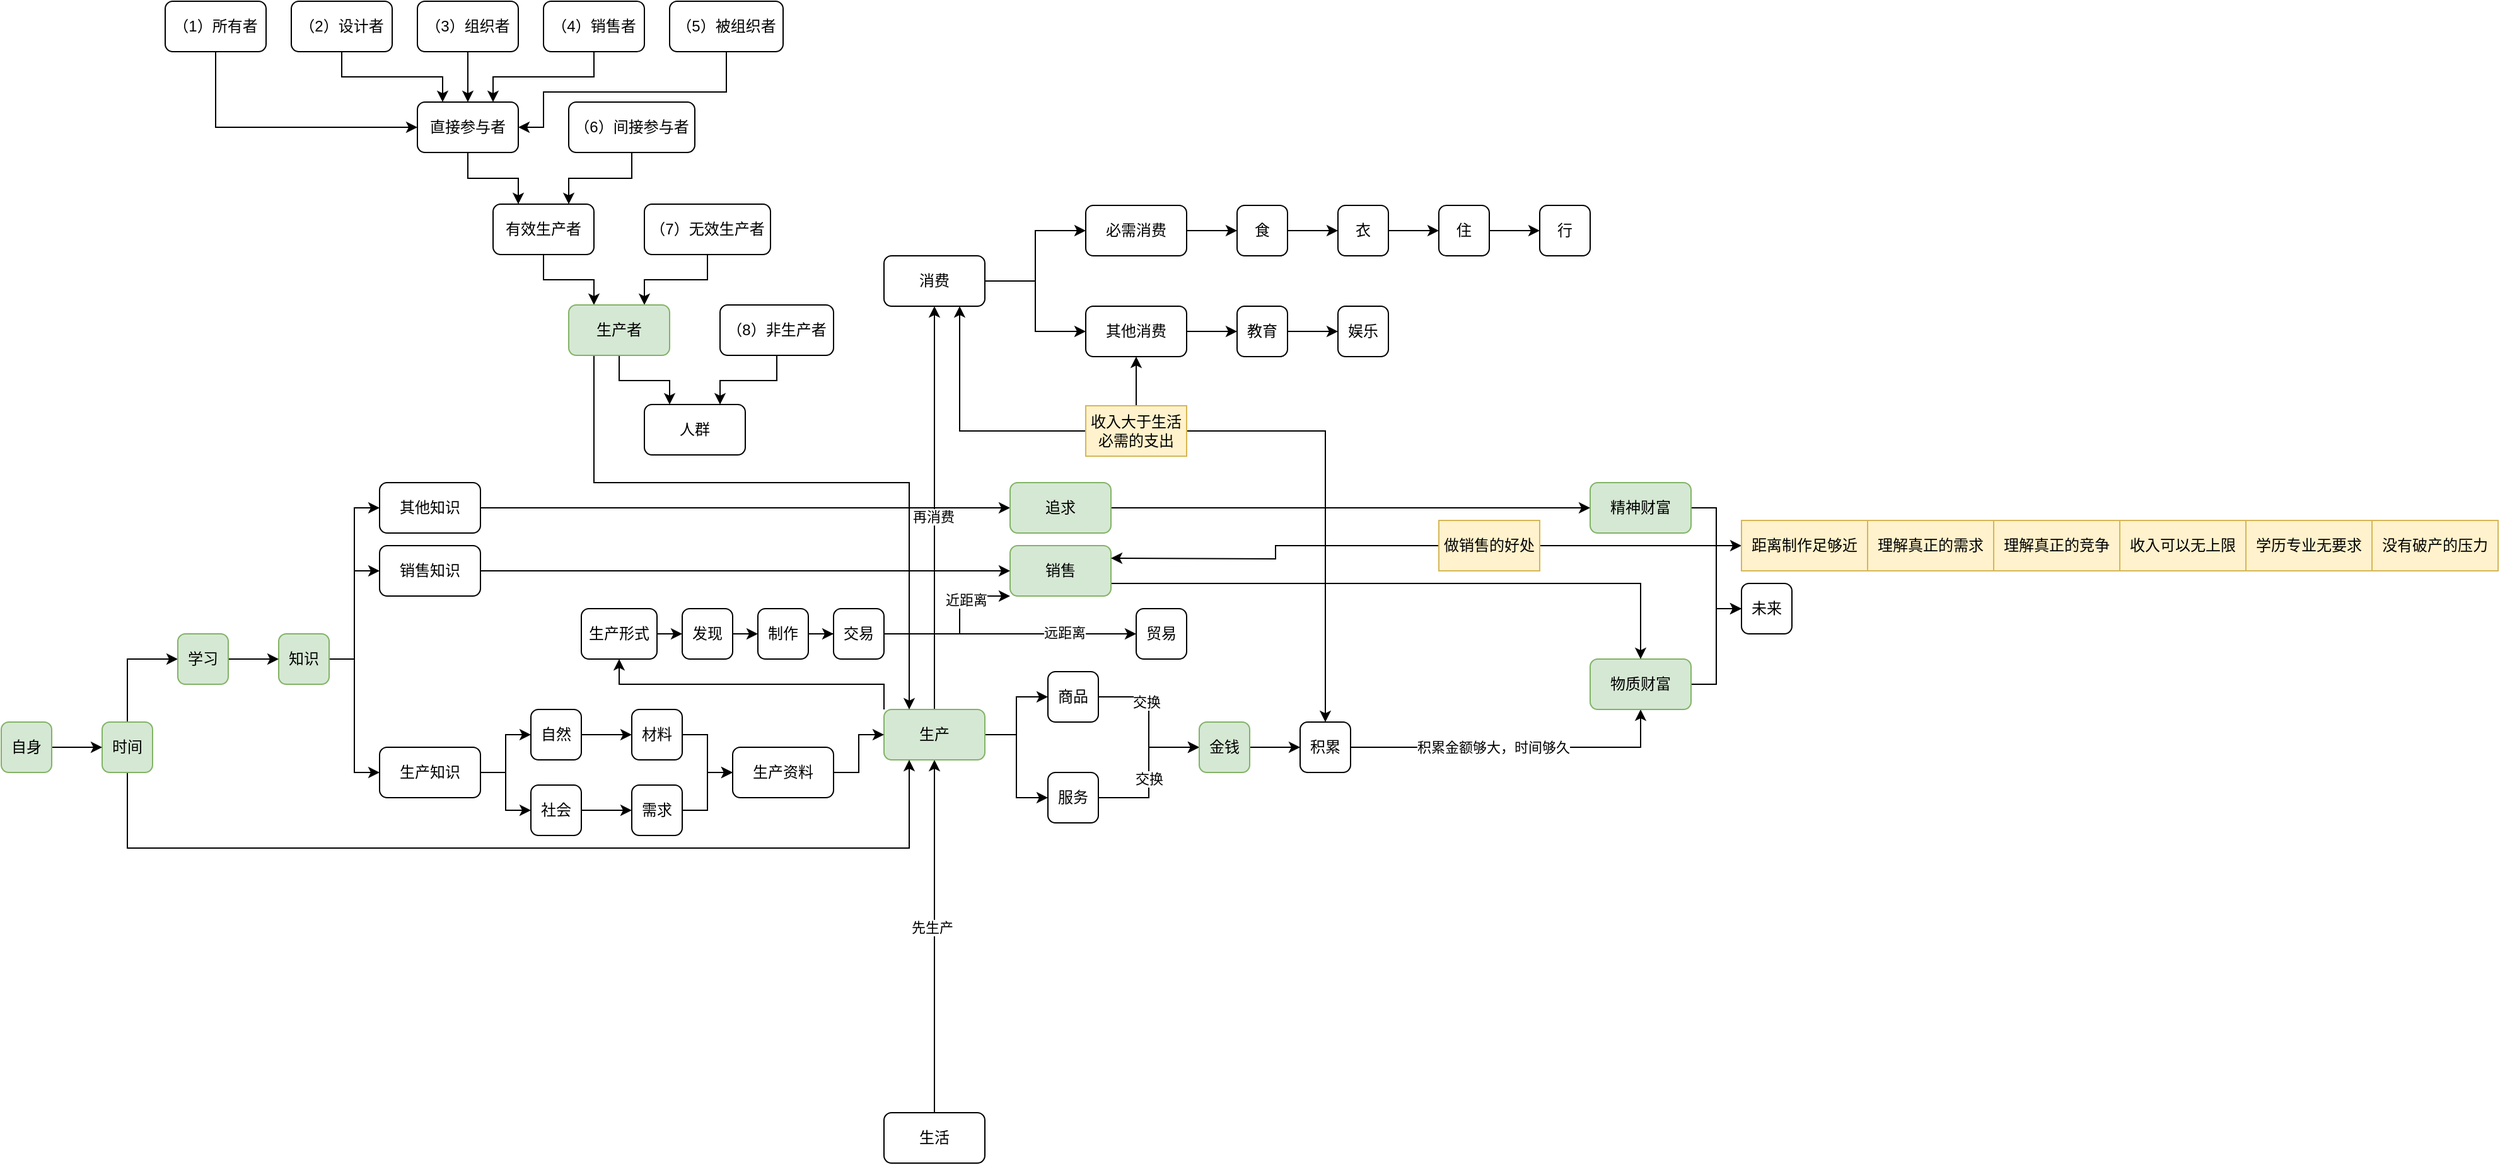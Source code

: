 <mxfile version="24.4.4" type="github">
  <diagram name="第 1 页" id="UYUwiCnkENyaOBLrZns0">
    <mxGraphModel dx="2048" dy="725" grid="1" gridSize="10" guides="1" tooltips="1" connect="1" arrows="1" fold="1" page="1" pageScale="1" pageWidth="827" pageHeight="1169" math="0" shadow="0">
      <root>
        <mxCell id="0" />
        <mxCell id="1" parent="0" />
        <mxCell id="H-W_XZ9JoSp4LIZaos0a-37" style="edgeStyle=orthogonalEdgeStyle;rounded=0;orthogonalLoop=1;jettySize=auto;html=1;exitX=0.5;exitY=0;exitDx=0;exitDy=0;entryX=0.5;entryY=1;entryDx=0;entryDy=0;" edge="1" parent="1" source="H-W_XZ9JoSp4LIZaos0a-1" target="H-W_XZ9JoSp4LIZaos0a-2">
          <mxGeometry relative="1" as="geometry" />
        </mxCell>
        <mxCell id="H-W_XZ9JoSp4LIZaos0a-39" value="先生产" style="edgeLabel;html=1;align=center;verticalAlign=middle;resizable=0;points=[];" vertex="1" connectable="0" parent="H-W_XZ9JoSp4LIZaos0a-37">
          <mxGeometry x="0.117" y="2" relative="1" as="geometry">
            <mxPoint y="9" as="offset" />
          </mxGeometry>
        </mxCell>
        <mxCell id="H-W_XZ9JoSp4LIZaos0a-1" value="生活" style="rounded=1;whiteSpace=wrap;html=1;" vertex="1" parent="1">
          <mxGeometry x="80" y="1120" width="80" height="40" as="geometry" />
        </mxCell>
        <mxCell id="H-W_XZ9JoSp4LIZaos0a-25" style="edgeStyle=orthogonalEdgeStyle;rounded=0;orthogonalLoop=1;jettySize=auto;html=1;exitX=1;exitY=0.5;exitDx=0;exitDy=0;entryX=0;entryY=0.5;entryDx=0;entryDy=0;" edge="1" parent="1" source="H-W_XZ9JoSp4LIZaos0a-2" target="H-W_XZ9JoSp4LIZaos0a-23">
          <mxGeometry relative="1" as="geometry" />
        </mxCell>
        <mxCell id="H-W_XZ9JoSp4LIZaos0a-26" style="edgeStyle=orthogonalEdgeStyle;rounded=0;orthogonalLoop=1;jettySize=auto;html=1;exitX=1;exitY=0.5;exitDx=0;exitDy=0;entryX=0;entryY=0.5;entryDx=0;entryDy=0;" edge="1" parent="1" source="H-W_XZ9JoSp4LIZaos0a-2" target="H-W_XZ9JoSp4LIZaos0a-24">
          <mxGeometry relative="1" as="geometry" />
        </mxCell>
        <mxCell id="H-W_XZ9JoSp4LIZaos0a-38" style="edgeStyle=orthogonalEdgeStyle;rounded=0;orthogonalLoop=1;jettySize=auto;html=1;exitX=0.5;exitY=0;exitDx=0;exitDy=0;entryX=0.5;entryY=1;entryDx=0;entryDy=0;" edge="1" parent="1" source="H-W_XZ9JoSp4LIZaos0a-2" target="H-W_XZ9JoSp4LIZaos0a-3">
          <mxGeometry relative="1" as="geometry" />
        </mxCell>
        <mxCell id="H-W_XZ9JoSp4LIZaos0a-40" value="再消费" style="edgeLabel;html=1;align=center;verticalAlign=middle;resizable=0;points=[];" vertex="1" connectable="0" parent="H-W_XZ9JoSp4LIZaos0a-38">
          <mxGeometry x="-0.043" y="1" relative="1" as="geometry">
            <mxPoint as="offset" />
          </mxGeometry>
        </mxCell>
        <mxCell id="H-W_XZ9JoSp4LIZaos0a-158" style="edgeStyle=orthogonalEdgeStyle;rounded=0;orthogonalLoop=1;jettySize=auto;html=1;exitX=0;exitY=0;exitDx=0;exitDy=0;entryX=0.5;entryY=1;entryDx=0;entryDy=0;" edge="1" parent="1" source="H-W_XZ9JoSp4LIZaos0a-2" target="H-W_XZ9JoSp4LIZaos0a-114">
          <mxGeometry relative="1" as="geometry">
            <Array as="points">
              <mxPoint x="80" y="780" />
              <mxPoint x="-130" y="780" />
            </Array>
          </mxGeometry>
        </mxCell>
        <mxCell id="H-W_XZ9JoSp4LIZaos0a-2" value="生产" style="rounded=1;whiteSpace=wrap;html=1;fillColor=#d5e8d4;strokeColor=#82b366;" vertex="1" parent="1">
          <mxGeometry x="80" y="800" width="80" height="40" as="geometry" />
        </mxCell>
        <mxCell id="H-W_XZ9JoSp4LIZaos0a-8" style="edgeStyle=orthogonalEdgeStyle;rounded=0;orthogonalLoop=1;jettySize=auto;html=1;exitX=1;exitY=0.5;exitDx=0;exitDy=0;entryX=0;entryY=0.5;entryDx=0;entryDy=0;" edge="1" parent="1" source="H-W_XZ9JoSp4LIZaos0a-3" target="H-W_XZ9JoSp4LIZaos0a-6">
          <mxGeometry relative="1" as="geometry" />
        </mxCell>
        <mxCell id="H-W_XZ9JoSp4LIZaos0a-9" style="edgeStyle=orthogonalEdgeStyle;rounded=0;orthogonalLoop=1;jettySize=auto;html=1;exitX=1;exitY=0.5;exitDx=0;exitDy=0;entryX=0;entryY=0.5;entryDx=0;entryDy=0;" edge="1" parent="1" source="H-W_XZ9JoSp4LIZaos0a-3" target="H-W_XZ9JoSp4LIZaos0a-7">
          <mxGeometry relative="1" as="geometry" />
        </mxCell>
        <mxCell id="H-W_XZ9JoSp4LIZaos0a-3" value="消费" style="rounded=1;whiteSpace=wrap;html=1;" vertex="1" parent="1">
          <mxGeometry x="80" y="440" width="80" height="40" as="geometry" />
        </mxCell>
        <mxCell id="H-W_XZ9JoSp4LIZaos0a-14" style="edgeStyle=orthogonalEdgeStyle;rounded=0;orthogonalLoop=1;jettySize=auto;html=1;exitX=1;exitY=0.5;exitDx=0;exitDy=0;entryX=0;entryY=0.5;entryDx=0;entryDy=0;" edge="1" parent="1" source="H-W_XZ9JoSp4LIZaos0a-6" target="H-W_XZ9JoSp4LIZaos0a-10">
          <mxGeometry relative="1" as="geometry" />
        </mxCell>
        <mxCell id="H-W_XZ9JoSp4LIZaos0a-6" value="必需消费" style="rounded=1;whiteSpace=wrap;html=1;" vertex="1" parent="1">
          <mxGeometry x="240" y="400" width="80" height="40" as="geometry" />
        </mxCell>
        <mxCell id="H-W_XZ9JoSp4LIZaos0a-21" style="edgeStyle=orthogonalEdgeStyle;rounded=0;orthogonalLoop=1;jettySize=auto;html=1;exitX=1;exitY=0.5;exitDx=0;exitDy=0;entryX=0;entryY=0.5;entryDx=0;entryDy=0;" edge="1" parent="1" source="H-W_XZ9JoSp4LIZaos0a-7" target="H-W_XZ9JoSp4LIZaos0a-19">
          <mxGeometry relative="1" as="geometry" />
        </mxCell>
        <mxCell id="H-W_XZ9JoSp4LIZaos0a-7" value="其他消费" style="rounded=1;whiteSpace=wrap;html=1;" vertex="1" parent="1">
          <mxGeometry x="240" y="480" width="80" height="40" as="geometry" />
        </mxCell>
        <mxCell id="H-W_XZ9JoSp4LIZaos0a-42" style="edgeStyle=orthogonalEdgeStyle;rounded=0;orthogonalLoop=1;jettySize=auto;html=1;exitX=1;exitY=0.5;exitDx=0;exitDy=0;entryX=0;entryY=0.5;entryDx=0;entryDy=0;" edge="1" parent="1" source="H-W_XZ9JoSp4LIZaos0a-10" target="H-W_XZ9JoSp4LIZaos0a-11">
          <mxGeometry relative="1" as="geometry" />
        </mxCell>
        <mxCell id="H-W_XZ9JoSp4LIZaos0a-10" value="食" style="rounded=1;whiteSpace=wrap;html=1;" vertex="1" parent="1">
          <mxGeometry x="360" y="400" width="40" height="40" as="geometry" />
        </mxCell>
        <mxCell id="H-W_XZ9JoSp4LIZaos0a-43" style="edgeStyle=orthogonalEdgeStyle;rounded=0;orthogonalLoop=1;jettySize=auto;html=1;exitX=1;exitY=0.5;exitDx=0;exitDy=0;entryX=0;entryY=0.5;entryDx=0;entryDy=0;" edge="1" parent="1" source="H-W_XZ9JoSp4LIZaos0a-11" target="H-W_XZ9JoSp4LIZaos0a-12">
          <mxGeometry relative="1" as="geometry" />
        </mxCell>
        <mxCell id="H-W_XZ9JoSp4LIZaos0a-11" value="衣" style="rounded=1;whiteSpace=wrap;html=1;" vertex="1" parent="1">
          <mxGeometry x="440" y="400" width="40" height="40" as="geometry" />
        </mxCell>
        <mxCell id="H-W_XZ9JoSp4LIZaos0a-44" style="edgeStyle=orthogonalEdgeStyle;rounded=0;orthogonalLoop=1;jettySize=auto;html=1;exitX=1;exitY=0.5;exitDx=0;exitDy=0;entryX=0;entryY=0.5;entryDx=0;entryDy=0;" edge="1" parent="1" source="H-W_XZ9JoSp4LIZaos0a-12" target="H-W_XZ9JoSp4LIZaos0a-13">
          <mxGeometry relative="1" as="geometry" />
        </mxCell>
        <mxCell id="H-W_XZ9JoSp4LIZaos0a-12" value="住" style="rounded=1;whiteSpace=wrap;html=1;" vertex="1" parent="1">
          <mxGeometry x="520" y="400" width="40" height="40" as="geometry" />
        </mxCell>
        <mxCell id="H-W_XZ9JoSp4LIZaos0a-13" value="行" style="rounded=1;whiteSpace=wrap;html=1;" vertex="1" parent="1">
          <mxGeometry x="600" y="400" width="40" height="40" as="geometry" />
        </mxCell>
        <mxCell id="H-W_XZ9JoSp4LIZaos0a-18" value="娱乐" style="rounded=1;whiteSpace=wrap;html=1;" vertex="1" parent="1">
          <mxGeometry x="440" y="480" width="40" height="40" as="geometry" />
        </mxCell>
        <mxCell id="H-W_XZ9JoSp4LIZaos0a-45" style="edgeStyle=orthogonalEdgeStyle;rounded=0;orthogonalLoop=1;jettySize=auto;html=1;exitX=1;exitY=0.5;exitDx=0;exitDy=0;entryX=0;entryY=0.5;entryDx=0;entryDy=0;" edge="1" parent="1" source="H-W_XZ9JoSp4LIZaos0a-19" target="H-W_XZ9JoSp4LIZaos0a-18">
          <mxGeometry relative="1" as="geometry" />
        </mxCell>
        <mxCell id="H-W_XZ9JoSp4LIZaos0a-19" value="教育" style="rounded=1;whiteSpace=wrap;html=1;" vertex="1" parent="1">
          <mxGeometry x="360" y="480" width="40" height="40" as="geometry" />
        </mxCell>
        <mxCell id="H-W_XZ9JoSp4LIZaos0a-28" style="edgeStyle=orthogonalEdgeStyle;rounded=0;orthogonalLoop=1;jettySize=auto;html=1;exitX=1;exitY=0.5;exitDx=0;exitDy=0;entryX=0;entryY=0.5;entryDx=0;entryDy=0;" edge="1" parent="1" source="H-W_XZ9JoSp4LIZaos0a-23" target="H-W_XZ9JoSp4LIZaos0a-27">
          <mxGeometry relative="1" as="geometry" />
        </mxCell>
        <mxCell id="H-W_XZ9JoSp4LIZaos0a-30" value="交换" style="edgeLabel;html=1;align=center;verticalAlign=middle;resizable=0;points=[];" vertex="1" connectable="0" parent="H-W_XZ9JoSp4LIZaos0a-28">
          <mxGeometry x="-0.275" y="-2" relative="1" as="geometry">
            <mxPoint as="offset" />
          </mxGeometry>
        </mxCell>
        <mxCell id="H-W_XZ9JoSp4LIZaos0a-23" value="商品" style="rounded=1;whiteSpace=wrap;html=1;" vertex="1" parent="1">
          <mxGeometry x="210" y="770" width="40" height="40" as="geometry" />
        </mxCell>
        <mxCell id="H-W_XZ9JoSp4LIZaos0a-29" style="edgeStyle=orthogonalEdgeStyle;rounded=0;orthogonalLoop=1;jettySize=auto;html=1;exitX=1;exitY=0.5;exitDx=0;exitDy=0;entryX=0;entryY=0.5;entryDx=0;entryDy=0;" edge="1" parent="1" source="H-W_XZ9JoSp4LIZaos0a-24" target="H-W_XZ9JoSp4LIZaos0a-27">
          <mxGeometry relative="1" as="geometry" />
        </mxCell>
        <mxCell id="H-W_XZ9JoSp4LIZaos0a-31" value="交换" style="edgeLabel;html=1;align=center;verticalAlign=middle;resizable=0;points=[];" vertex="1" connectable="0" parent="H-W_XZ9JoSp4LIZaos0a-29">
          <mxGeometry x="-0.075" relative="1" as="geometry">
            <mxPoint as="offset" />
          </mxGeometry>
        </mxCell>
        <mxCell id="H-W_XZ9JoSp4LIZaos0a-24" value="服务" style="rounded=1;whiteSpace=wrap;html=1;" vertex="1" parent="1">
          <mxGeometry x="210" y="850" width="40" height="40" as="geometry" />
        </mxCell>
        <mxCell id="H-W_XZ9JoSp4LIZaos0a-33" style="edgeStyle=orthogonalEdgeStyle;rounded=0;orthogonalLoop=1;jettySize=auto;html=1;exitX=1;exitY=0.5;exitDx=0;exitDy=0;entryX=0.5;entryY=1;entryDx=0;entryDy=0;" edge="1" parent="1" source="H-W_XZ9JoSp4LIZaos0a-47" target="H-W_XZ9JoSp4LIZaos0a-32">
          <mxGeometry relative="1" as="geometry" />
        </mxCell>
        <mxCell id="H-W_XZ9JoSp4LIZaos0a-34" value="积累金额够大，时间够久" style="edgeLabel;html=1;align=center;verticalAlign=middle;resizable=0;points=[];" vertex="1" connectable="0" parent="H-W_XZ9JoSp4LIZaos0a-33">
          <mxGeometry x="-0.167" y="-5" relative="1" as="geometry">
            <mxPoint x="4" y="-5" as="offset" />
          </mxGeometry>
        </mxCell>
        <mxCell id="H-W_XZ9JoSp4LIZaos0a-48" style="edgeStyle=orthogonalEdgeStyle;rounded=0;orthogonalLoop=1;jettySize=auto;html=1;exitX=1;exitY=0.5;exitDx=0;exitDy=0;entryX=0;entryY=0.5;entryDx=0;entryDy=0;" edge="1" parent="1" source="H-W_XZ9JoSp4LIZaos0a-27" target="H-W_XZ9JoSp4LIZaos0a-47">
          <mxGeometry relative="1" as="geometry" />
        </mxCell>
        <mxCell id="H-W_XZ9JoSp4LIZaos0a-27" value="金钱" style="rounded=1;whiteSpace=wrap;html=1;fillColor=#d5e8d4;strokeColor=#82b366;" vertex="1" parent="1">
          <mxGeometry x="330" y="810" width="40" height="40" as="geometry" />
        </mxCell>
        <mxCell id="H-W_XZ9JoSp4LIZaos0a-164" style="edgeStyle=orthogonalEdgeStyle;rounded=0;orthogonalLoop=1;jettySize=auto;html=1;exitX=1;exitY=0.5;exitDx=0;exitDy=0;entryX=0;entryY=0.5;entryDx=0;entryDy=0;" edge="1" parent="1" source="H-W_XZ9JoSp4LIZaos0a-32" target="H-W_XZ9JoSp4LIZaos0a-161">
          <mxGeometry relative="1" as="geometry" />
        </mxCell>
        <mxCell id="H-W_XZ9JoSp4LIZaos0a-32" value="物质财富" style="rounded=1;whiteSpace=wrap;html=1;fillColor=#d5e8d4;strokeColor=#82b366;" vertex="1" parent="1">
          <mxGeometry x="640" y="760" width="80" height="40" as="geometry" />
        </mxCell>
        <mxCell id="H-W_XZ9JoSp4LIZaos0a-49" style="edgeStyle=orthogonalEdgeStyle;rounded=0;orthogonalLoop=1;jettySize=auto;html=1;exitX=1;exitY=0.5;exitDx=0;exitDy=0;" edge="1" parent="1" source="H-W_XZ9JoSp4LIZaos0a-46" target="H-W_XZ9JoSp4LIZaos0a-47">
          <mxGeometry relative="1" as="geometry" />
        </mxCell>
        <mxCell id="H-W_XZ9JoSp4LIZaos0a-58" style="edgeStyle=orthogonalEdgeStyle;rounded=0;orthogonalLoop=1;jettySize=auto;html=1;exitX=0;exitY=0.5;exitDx=0;exitDy=0;entryX=0.75;entryY=1;entryDx=0;entryDy=0;" edge="1" parent="1" source="H-W_XZ9JoSp4LIZaos0a-46" target="H-W_XZ9JoSp4LIZaos0a-3">
          <mxGeometry relative="1" as="geometry" />
        </mxCell>
        <mxCell id="H-W_XZ9JoSp4LIZaos0a-59" style="edgeStyle=orthogonalEdgeStyle;rounded=0;orthogonalLoop=1;jettySize=auto;html=1;exitX=0.5;exitY=0;exitDx=0;exitDy=0;entryX=0.5;entryY=1;entryDx=0;entryDy=0;" edge="1" parent="1" source="H-W_XZ9JoSp4LIZaos0a-46" target="H-W_XZ9JoSp4LIZaos0a-7">
          <mxGeometry relative="1" as="geometry" />
        </mxCell>
        <mxCell id="H-W_XZ9JoSp4LIZaos0a-46" value="收入大于生活必需的支出" style="text;html=1;align=center;verticalAlign=middle;whiteSpace=wrap;rounded=0;fillColor=#fff2cc;strokeColor=#d6b656;" vertex="1" parent="1">
          <mxGeometry x="240" y="559" width="80" height="40" as="geometry" />
        </mxCell>
        <mxCell id="H-W_XZ9JoSp4LIZaos0a-47" value="积累" style="rounded=1;whiteSpace=wrap;html=1;" vertex="1" parent="1">
          <mxGeometry x="410" y="810" width="40" height="40" as="geometry" />
        </mxCell>
        <mxCell id="H-W_XZ9JoSp4LIZaos0a-61" style="edgeStyle=orthogonalEdgeStyle;rounded=0;orthogonalLoop=1;jettySize=auto;html=1;exitX=1;exitY=0.5;exitDx=0;exitDy=0;entryX=0;entryY=0.5;entryDx=0;entryDy=0;" edge="1" parent="1" source="H-W_XZ9JoSp4LIZaos0a-60" target="H-W_XZ9JoSp4LIZaos0a-2">
          <mxGeometry relative="1" as="geometry" />
        </mxCell>
        <mxCell id="H-W_XZ9JoSp4LIZaos0a-60" value="生产资料" style="rounded=1;whiteSpace=wrap;html=1;" vertex="1" parent="1">
          <mxGeometry x="-40" y="830" width="80" height="40" as="geometry" />
        </mxCell>
        <mxCell id="H-W_XZ9JoSp4LIZaos0a-64" style="edgeStyle=orthogonalEdgeStyle;rounded=0;orthogonalLoop=1;jettySize=auto;html=1;exitX=1;exitY=0.5;exitDx=0;exitDy=0;entryX=0;entryY=0.5;entryDx=0;entryDy=0;" edge="1" parent="1" source="H-W_XZ9JoSp4LIZaos0a-62" target="H-W_XZ9JoSp4LIZaos0a-60">
          <mxGeometry relative="1" as="geometry" />
        </mxCell>
        <mxCell id="H-W_XZ9JoSp4LIZaos0a-62" value="材料" style="rounded=1;whiteSpace=wrap;html=1;" vertex="1" parent="1">
          <mxGeometry x="-120" y="800" width="40" height="40" as="geometry" />
        </mxCell>
        <mxCell id="H-W_XZ9JoSp4LIZaos0a-65" style="edgeStyle=orthogonalEdgeStyle;rounded=0;orthogonalLoop=1;jettySize=auto;html=1;exitX=1;exitY=0.5;exitDx=0;exitDy=0;entryX=0;entryY=0.5;entryDx=0;entryDy=0;" edge="1" parent="1" source="H-W_XZ9JoSp4LIZaos0a-63" target="H-W_XZ9JoSp4LIZaos0a-60">
          <mxGeometry relative="1" as="geometry" />
        </mxCell>
        <mxCell id="H-W_XZ9JoSp4LIZaos0a-63" value="需求" style="rounded=1;whiteSpace=wrap;html=1;" vertex="1" parent="1">
          <mxGeometry x="-120" y="860" width="40" height="40" as="geometry" />
        </mxCell>
        <mxCell id="H-W_XZ9JoSp4LIZaos0a-82" style="edgeStyle=orthogonalEdgeStyle;rounded=0;orthogonalLoop=1;jettySize=auto;html=1;exitX=0.5;exitY=1;exitDx=0;exitDy=0;entryX=0.25;entryY=1;entryDx=0;entryDy=0;" edge="1" parent="1" source="H-W_XZ9JoSp4LIZaos0a-66" target="H-W_XZ9JoSp4LIZaos0a-2">
          <mxGeometry relative="1" as="geometry">
            <Array as="points">
              <mxPoint x="-520" y="910" />
              <mxPoint x="100" y="910" />
            </Array>
          </mxGeometry>
        </mxCell>
        <mxCell id="H-W_XZ9JoSp4LIZaos0a-88" style="edgeStyle=orthogonalEdgeStyle;rounded=0;orthogonalLoop=1;jettySize=auto;html=1;exitX=0.5;exitY=0;exitDx=0;exitDy=0;entryX=0;entryY=0.5;entryDx=0;entryDy=0;" edge="1" parent="1" source="H-W_XZ9JoSp4LIZaos0a-66" target="H-W_XZ9JoSp4LIZaos0a-83">
          <mxGeometry relative="1" as="geometry" />
        </mxCell>
        <mxCell id="H-W_XZ9JoSp4LIZaos0a-66" value="时间" style="rounded=1;whiteSpace=wrap;html=1;fillColor=#d5e8d4;strokeColor=#82b366;" vertex="1" parent="1">
          <mxGeometry x="-540" y="810" width="40" height="40" as="geometry" />
        </mxCell>
        <mxCell id="H-W_XZ9JoSp4LIZaos0a-71" style="edgeStyle=orthogonalEdgeStyle;rounded=0;orthogonalLoop=1;jettySize=auto;html=1;exitX=1;exitY=0.5;exitDx=0;exitDy=0;entryX=0;entryY=0.5;entryDx=0;entryDy=0;" edge="1" parent="1" source="H-W_XZ9JoSp4LIZaos0a-68" target="H-W_XZ9JoSp4LIZaos0a-62">
          <mxGeometry relative="1" as="geometry" />
        </mxCell>
        <mxCell id="H-W_XZ9JoSp4LIZaos0a-68" value="自然" style="rounded=1;whiteSpace=wrap;html=1;" vertex="1" parent="1">
          <mxGeometry x="-200" y="800" width="40" height="40" as="geometry" />
        </mxCell>
        <mxCell id="H-W_XZ9JoSp4LIZaos0a-72" style="edgeStyle=orthogonalEdgeStyle;rounded=0;orthogonalLoop=1;jettySize=auto;html=1;exitX=1;exitY=0.5;exitDx=0;exitDy=0;entryX=0;entryY=0.5;entryDx=0;entryDy=0;" edge="1" parent="1" source="H-W_XZ9JoSp4LIZaos0a-69" target="H-W_XZ9JoSp4LIZaos0a-63">
          <mxGeometry relative="1" as="geometry" />
        </mxCell>
        <mxCell id="H-W_XZ9JoSp4LIZaos0a-69" value="社会" style="rounded=1;whiteSpace=wrap;html=1;" vertex="1" parent="1">
          <mxGeometry x="-200" y="860" width="40" height="40" as="geometry" />
        </mxCell>
        <mxCell id="H-W_XZ9JoSp4LIZaos0a-86" style="edgeStyle=orthogonalEdgeStyle;rounded=0;orthogonalLoop=1;jettySize=auto;html=1;exitX=1;exitY=0.5;exitDx=0;exitDy=0;entryX=0;entryY=0.5;entryDx=0;entryDy=0;" edge="1" parent="1" source="H-W_XZ9JoSp4LIZaos0a-70" target="H-W_XZ9JoSp4LIZaos0a-66">
          <mxGeometry relative="1" as="geometry" />
        </mxCell>
        <mxCell id="H-W_XZ9JoSp4LIZaos0a-70" value="自身" style="rounded=1;whiteSpace=wrap;html=1;fillColor=#d5e8d4;strokeColor=#82b366;" vertex="1" parent="1">
          <mxGeometry x="-620" y="810" width="40" height="40" as="geometry" />
        </mxCell>
        <mxCell id="H-W_XZ9JoSp4LIZaos0a-144" style="edgeStyle=orthogonalEdgeStyle;rounded=0;orthogonalLoop=1;jettySize=auto;html=1;exitX=1;exitY=0.5;exitDx=0;exitDy=0;entryX=0;entryY=0.5;entryDx=0;entryDy=0;" edge="1" parent="1" source="H-W_XZ9JoSp4LIZaos0a-74" target="H-W_XZ9JoSp4LIZaos0a-142">
          <mxGeometry relative="1" as="geometry" />
        </mxCell>
        <mxCell id="H-W_XZ9JoSp4LIZaos0a-147" style="edgeStyle=orthogonalEdgeStyle;rounded=0;orthogonalLoop=1;jettySize=auto;html=1;exitX=1;exitY=0.5;exitDx=0;exitDy=0;entryX=0;entryY=0.5;entryDx=0;entryDy=0;" edge="1" parent="1" source="H-W_XZ9JoSp4LIZaos0a-74" target="H-W_XZ9JoSp4LIZaos0a-143">
          <mxGeometry relative="1" as="geometry" />
        </mxCell>
        <mxCell id="H-W_XZ9JoSp4LIZaos0a-153" style="edgeStyle=orthogonalEdgeStyle;rounded=0;orthogonalLoop=1;jettySize=auto;html=1;exitX=1;exitY=0.5;exitDx=0;exitDy=0;entryX=0;entryY=0.5;entryDx=0;entryDy=0;" edge="1" parent="1" source="H-W_XZ9JoSp4LIZaos0a-74" target="H-W_XZ9JoSp4LIZaos0a-152">
          <mxGeometry relative="1" as="geometry" />
        </mxCell>
        <mxCell id="H-W_XZ9JoSp4LIZaos0a-74" value="知识" style="rounded=1;whiteSpace=wrap;html=1;fillColor=#d5e8d4;strokeColor=#82b366;" vertex="1" parent="1">
          <mxGeometry x="-400" y="740" width="40" height="40" as="geometry" />
        </mxCell>
        <mxCell id="H-W_XZ9JoSp4LIZaos0a-87" style="edgeStyle=orthogonalEdgeStyle;rounded=0;orthogonalLoop=1;jettySize=auto;html=1;exitX=1;exitY=0.5;exitDx=0;exitDy=0;entryX=0;entryY=0.5;entryDx=0;entryDy=0;" edge="1" parent="1" source="H-W_XZ9JoSp4LIZaos0a-83" target="H-W_XZ9JoSp4LIZaos0a-74">
          <mxGeometry relative="1" as="geometry" />
        </mxCell>
        <mxCell id="H-W_XZ9JoSp4LIZaos0a-83" value="学习" style="rounded=1;whiteSpace=wrap;html=1;fillColor=#d5e8d4;strokeColor=#82b366;" vertex="1" parent="1">
          <mxGeometry x="-480" y="740" width="40" height="40" as="geometry" />
        </mxCell>
        <mxCell id="H-W_XZ9JoSp4LIZaos0a-109" style="edgeStyle=orthogonalEdgeStyle;rounded=0;orthogonalLoop=1;jettySize=auto;html=1;exitX=0.5;exitY=1;exitDx=0;exitDy=0;entryX=0.25;entryY=0;entryDx=0;entryDy=0;" edge="1" parent="1" source="H-W_XZ9JoSp4LIZaos0a-89" target="H-W_XZ9JoSp4LIZaos0a-92">
          <mxGeometry relative="1" as="geometry" />
        </mxCell>
        <mxCell id="H-W_XZ9JoSp4LIZaos0a-89" value="（2）设计者" style="rounded=1;whiteSpace=wrap;html=1;" vertex="1" parent="1">
          <mxGeometry x="-390" y="238" width="80" height="40" as="geometry" />
        </mxCell>
        <mxCell id="H-W_XZ9JoSp4LIZaos0a-110" style="edgeStyle=orthogonalEdgeStyle;rounded=0;orthogonalLoop=1;jettySize=auto;html=1;exitX=0.5;exitY=1;exitDx=0;exitDy=0;entryX=0.5;entryY=0;entryDx=0;entryDy=0;" edge="1" parent="1" source="H-W_XZ9JoSp4LIZaos0a-90" target="H-W_XZ9JoSp4LIZaos0a-92">
          <mxGeometry relative="1" as="geometry" />
        </mxCell>
        <mxCell id="H-W_XZ9JoSp4LIZaos0a-90" value="（3）组织者" style="rounded=1;whiteSpace=wrap;html=1;" vertex="1" parent="1">
          <mxGeometry x="-290" y="238" width="80" height="40" as="geometry" />
        </mxCell>
        <mxCell id="H-W_XZ9JoSp4LIZaos0a-107" style="edgeStyle=orthogonalEdgeStyle;rounded=0;orthogonalLoop=1;jettySize=auto;html=1;exitX=0.5;exitY=1;exitDx=0;exitDy=0;entryX=0.75;entryY=0;entryDx=0;entryDy=0;" edge="1" parent="1" source="H-W_XZ9JoSp4LIZaos0a-91" target="H-W_XZ9JoSp4LIZaos0a-97">
          <mxGeometry relative="1" as="geometry" />
        </mxCell>
        <mxCell id="H-W_XZ9JoSp4LIZaos0a-91" value="（6）间接参与者" style="rounded=1;whiteSpace=wrap;html=1;" vertex="1" parent="1">
          <mxGeometry x="-170" y="318" width="100" height="40" as="geometry" />
        </mxCell>
        <mxCell id="H-W_XZ9JoSp4LIZaos0a-106" style="edgeStyle=orthogonalEdgeStyle;rounded=0;orthogonalLoop=1;jettySize=auto;html=1;exitX=0.5;exitY=1;exitDx=0;exitDy=0;entryX=0.25;entryY=0;entryDx=0;entryDy=0;" edge="1" parent="1" source="H-W_XZ9JoSp4LIZaos0a-92" target="H-W_XZ9JoSp4LIZaos0a-97">
          <mxGeometry relative="1" as="geometry" />
        </mxCell>
        <mxCell id="H-W_XZ9JoSp4LIZaos0a-92" value="直接参与者" style="rounded=1;whiteSpace=wrap;html=1;" vertex="1" parent="1">
          <mxGeometry x="-290" y="318" width="80" height="40" as="geometry" />
        </mxCell>
        <mxCell id="H-W_XZ9JoSp4LIZaos0a-112" style="edgeStyle=orthogonalEdgeStyle;rounded=0;orthogonalLoop=1;jettySize=auto;html=1;exitX=0.5;exitY=1;exitDx=0;exitDy=0;entryX=1;entryY=0.5;entryDx=0;entryDy=0;" edge="1" parent="1" source="H-W_XZ9JoSp4LIZaos0a-93" target="H-W_XZ9JoSp4LIZaos0a-92">
          <mxGeometry relative="1" as="geometry">
            <Array as="points">
              <mxPoint x="-45" y="310" />
              <mxPoint x="-190" y="310" />
              <mxPoint x="-190" y="338" />
            </Array>
          </mxGeometry>
        </mxCell>
        <mxCell id="H-W_XZ9JoSp4LIZaos0a-93" value="（5）被组织者" style="rounded=1;whiteSpace=wrap;html=1;" vertex="1" parent="1">
          <mxGeometry x="-90" y="238" width="90" height="40" as="geometry" />
        </mxCell>
        <mxCell id="H-W_XZ9JoSp4LIZaos0a-108" style="edgeStyle=orthogonalEdgeStyle;rounded=0;orthogonalLoop=1;jettySize=auto;html=1;exitX=0.5;exitY=1;exitDx=0;exitDy=0;entryX=0;entryY=0.5;entryDx=0;entryDy=0;" edge="1" parent="1" source="H-W_XZ9JoSp4LIZaos0a-94" target="H-W_XZ9JoSp4LIZaos0a-92">
          <mxGeometry relative="1" as="geometry" />
        </mxCell>
        <mxCell id="H-W_XZ9JoSp4LIZaos0a-94" value="（1）所有者" style="rounded=1;whiteSpace=wrap;html=1;" vertex="1" parent="1">
          <mxGeometry x="-490" y="238" width="80" height="40" as="geometry" />
        </mxCell>
        <mxCell id="H-W_XZ9JoSp4LIZaos0a-111" style="edgeStyle=orthogonalEdgeStyle;rounded=0;orthogonalLoop=1;jettySize=auto;html=1;exitX=0.5;exitY=1;exitDx=0;exitDy=0;entryX=0.75;entryY=0;entryDx=0;entryDy=0;" edge="1" parent="1" source="H-W_XZ9JoSp4LIZaos0a-95" target="H-W_XZ9JoSp4LIZaos0a-92">
          <mxGeometry relative="1" as="geometry" />
        </mxCell>
        <mxCell id="H-W_XZ9JoSp4LIZaos0a-95" value="（4）销售者" style="rounded=1;whiteSpace=wrap;html=1;" vertex="1" parent="1">
          <mxGeometry x="-190" y="238" width="80" height="40" as="geometry" />
        </mxCell>
        <mxCell id="H-W_XZ9JoSp4LIZaos0a-105" style="edgeStyle=orthogonalEdgeStyle;rounded=0;orthogonalLoop=1;jettySize=auto;html=1;exitX=0.5;exitY=1;exitDx=0;exitDy=0;entryX=0.25;entryY=0;entryDx=0;entryDy=0;" edge="1" parent="1" source="H-W_XZ9JoSp4LIZaos0a-97" target="H-W_XZ9JoSp4LIZaos0a-101">
          <mxGeometry relative="1" as="geometry" />
        </mxCell>
        <mxCell id="H-W_XZ9JoSp4LIZaos0a-97" value="有效生产者" style="rounded=1;whiteSpace=wrap;html=1;" vertex="1" parent="1">
          <mxGeometry x="-230" y="399" width="80" height="40" as="geometry" />
        </mxCell>
        <mxCell id="H-W_XZ9JoSp4LIZaos0a-104" style="edgeStyle=orthogonalEdgeStyle;rounded=0;orthogonalLoop=1;jettySize=auto;html=1;exitX=0.5;exitY=1;exitDx=0;exitDy=0;entryX=0.75;entryY=0;entryDx=0;entryDy=0;" edge="1" parent="1" source="H-W_XZ9JoSp4LIZaos0a-98" target="H-W_XZ9JoSp4LIZaos0a-101">
          <mxGeometry relative="1" as="geometry" />
        </mxCell>
        <mxCell id="H-W_XZ9JoSp4LIZaos0a-98" value="（7）无效生产者" style="rounded=1;whiteSpace=wrap;html=1;" vertex="1" parent="1">
          <mxGeometry x="-110" y="399" width="100" height="40" as="geometry" />
        </mxCell>
        <mxCell id="H-W_XZ9JoSp4LIZaos0a-103" style="edgeStyle=orthogonalEdgeStyle;rounded=0;orthogonalLoop=1;jettySize=auto;html=1;exitX=0.5;exitY=1;exitDx=0;exitDy=0;entryX=0.75;entryY=0;entryDx=0;entryDy=0;" edge="1" parent="1" source="H-W_XZ9JoSp4LIZaos0a-99" target="H-W_XZ9JoSp4LIZaos0a-100">
          <mxGeometry relative="1" as="geometry" />
        </mxCell>
        <mxCell id="H-W_XZ9JoSp4LIZaos0a-99" value="（8）非生产者" style="rounded=1;whiteSpace=wrap;html=1;" vertex="1" parent="1">
          <mxGeometry x="-50" y="479" width="90" height="40" as="geometry" />
        </mxCell>
        <mxCell id="H-W_XZ9JoSp4LIZaos0a-100" value="人群" style="rounded=1;whiteSpace=wrap;html=1;" vertex="1" parent="1">
          <mxGeometry x="-110" y="558" width="80" height="40" as="geometry" />
        </mxCell>
        <mxCell id="H-W_XZ9JoSp4LIZaos0a-102" style="edgeStyle=orthogonalEdgeStyle;rounded=0;orthogonalLoop=1;jettySize=auto;html=1;exitX=0.5;exitY=1;exitDx=0;exitDy=0;entryX=0.25;entryY=0;entryDx=0;entryDy=0;" edge="1" parent="1" source="H-W_XZ9JoSp4LIZaos0a-101" target="H-W_XZ9JoSp4LIZaos0a-100">
          <mxGeometry relative="1" as="geometry" />
        </mxCell>
        <mxCell id="H-W_XZ9JoSp4LIZaos0a-113" style="edgeStyle=orthogonalEdgeStyle;rounded=0;orthogonalLoop=1;jettySize=auto;html=1;exitX=0.25;exitY=1;exitDx=0;exitDy=0;entryX=0.25;entryY=0;entryDx=0;entryDy=0;" edge="1" parent="1" source="H-W_XZ9JoSp4LIZaos0a-101" target="H-W_XZ9JoSp4LIZaos0a-2">
          <mxGeometry relative="1" as="geometry">
            <Array as="points">
              <mxPoint x="-150" y="620" />
              <mxPoint x="100" y="620" />
            </Array>
          </mxGeometry>
        </mxCell>
        <mxCell id="H-W_XZ9JoSp4LIZaos0a-101" value="生产者" style="rounded=1;whiteSpace=wrap;html=1;fillColor=#d5e8d4;strokeColor=#82b366;" vertex="1" parent="1">
          <mxGeometry x="-170" y="479" width="80" height="40" as="geometry" />
        </mxCell>
        <mxCell id="H-W_XZ9JoSp4LIZaos0a-122" style="edgeStyle=orthogonalEdgeStyle;rounded=0;orthogonalLoop=1;jettySize=auto;html=1;exitX=1;exitY=0.5;exitDx=0;exitDy=0;entryX=0;entryY=0.5;entryDx=0;entryDy=0;" edge="1" parent="1" source="H-W_XZ9JoSp4LIZaos0a-114" target="H-W_XZ9JoSp4LIZaos0a-115">
          <mxGeometry relative="1" as="geometry" />
        </mxCell>
        <mxCell id="H-W_XZ9JoSp4LIZaos0a-114" value="生产形式" style="rounded=1;whiteSpace=wrap;html=1;" vertex="1" parent="1">
          <mxGeometry x="-160" y="720" width="60" height="40" as="geometry" />
        </mxCell>
        <mxCell id="H-W_XZ9JoSp4LIZaos0a-154" style="edgeStyle=orthogonalEdgeStyle;rounded=0;orthogonalLoop=1;jettySize=auto;html=1;exitX=1;exitY=0.5;exitDx=0;exitDy=0;entryX=0;entryY=0.5;entryDx=0;entryDy=0;" edge="1" parent="1" source="H-W_XZ9JoSp4LIZaos0a-115" target="H-W_XZ9JoSp4LIZaos0a-116">
          <mxGeometry relative="1" as="geometry" />
        </mxCell>
        <mxCell id="H-W_XZ9JoSp4LIZaos0a-115" value="发现" style="rounded=1;whiteSpace=wrap;html=1;" vertex="1" parent="1">
          <mxGeometry x="-80" y="720" width="40" height="40" as="geometry" />
        </mxCell>
        <mxCell id="H-W_XZ9JoSp4LIZaos0a-155" style="edgeStyle=orthogonalEdgeStyle;rounded=0;orthogonalLoop=1;jettySize=auto;html=1;exitX=1;exitY=0.5;exitDx=0;exitDy=0;" edge="1" parent="1" source="H-W_XZ9JoSp4LIZaos0a-116" target="H-W_XZ9JoSp4LIZaos0a-117">
          <mxGeometry relative="1" as="geometry" />
        </mxCell>
        <mxCell id="H-W_XZ9JoSp4LIZaos0a-116" value="制作" style="rounded=1;whiteSpace=wrap;html=1;" vertex="1" parent="1">
          <mxGeometry x="-20" y="720" width="40" height="40" as="geometry" />
        </mxCell>
        <mxCell id="H-W_XZ9JoSp4LIZaos0a-120" style="edgeStyle=orthogonalEdgeStyle;rounded=0;orthogonalLoop=1;jettySize=auto;html=1;exitX=1;exitY=0.5;exitDx=0;exitDy=0;entryX=0;entryY=1;entryDx=0;entryDy=0;" edge="1" parent="1" source="H-W_XZ9JoSp4LIZaos0a-117" target="H-W_XZ9JoSp4LIZaos0a-118">
          <mxGeometry relative="1" as="geometry">
            <Array as="points">
              <mxPoint x="140" y="740" />
              <mxPoint x="140" y="710" />
            </Array>
          </mxGeometry>
        </mxCell>
        <mxCell id="H-W_XZ9JoSp4LIZaos0a-126" value="近距离" style="edgeLabel;html=1;align=center;verticalAlign=middle;resizable=0;points=[];" vertex="1" connectable="0" parent="H-W_XZ9JoSp4LIZaos0a-120">
          <mxGeometry x="0.461" y="-3" relative="1" as="geometry">
            <mxPoint as="offset" />
          </mxGeometry>
        </mxCell>
        <mxCell id="H-W_XZ9JoSp4LIZaos0a-121" style="edgeStyle=orthogonalEdgeStyle;rounded=0;orthogonalLoop=1;jettySize=auto;html=1;exitX=1;exitY=0.5;exitDx=0;exitDy=0;entryX=0;entryY=0.5;entryDx=0;entryDy=0;" edge="1" parent="1" source="H-W_XZ9JoSp4LIZaos0a-117" target="H-W_XZ9JoSp4LIZaos0a-119">
          <mxGeometry relative="1" as="geometry" />
        </mxCell>
        <mxCell id="H-W_XZ9JoSp4LIZaos0a-127" value="远距离" style="edgeLabel;html=1;align=center;verticalAlign=middle;resizable=0;points=[];" vertex="1" connectable="0" parent="H-W_XZ9JoSp4LIZaos0a-121">
          <mxGeometry x="0.427" y="1" relative="1" as="geometry">
            <mxPoint as="offset" />
          </mxGeometry>
        </mxCell>
        <mxCell id="H-W_XZ9JoSp4LIZaos0a-117" value="交易" style="rounded=1;whiteSpace=wrap;html=1;" vertex="1" parent="1">
          <mxGeometry x="40" y="720" width="40" height="40" as="geometry" />
        </mxCell>
        <mxCell id="H-W_XZ9JoSp4LIZaos0a-159" style="edgeStyle=orthogonalEdgeStyle;rounded=0;orthogonalLoop=1;jettySize=auto;html=1;exitX=1;exitY=0.75;exitDx=0;exitDy=0;" edge="1" parent="1" source="H-W_XZ9JoSp4LIZaos0a-118" target="H-W_XZ9JoSp4LIZaos0a-32">
          <mxGeometry relative="1" as="geometry" />
        </mxCell>
        <mxCell id="H-W_XZ9JoSp4LIZaos0a-118" value="销售" style="rounded=1;whiteSpace=wrap;html=1;fillColor=#d5e8d4;strokeColor=#82b366;" vertex="1" parent="1">
          <mxGeometry x="180" y="670" width="80" height="40" as="geometry" />
        </mxCell>
        <mxCell id="H-W_XZ9JoSp4LIZaos0a-119" value="贸易" style="rounded=1;whiteSpace=wrap;html=1;" vertex="1" parent="1">
          <mxGeometry x="280" y="720" width="40" height="40" as="geometry" />
        </mxCell>
        <mxCell id="H-W_XZ9JoSp4LIZaos0a-136" style="edgeStyle=orthogonalEdgeStyle;rounded=0;orthogonalLoop=1;jettySize=auto;html=1;exitX=1;exitY=0.5;exitDx=0;exitDy=0;entryX=0;entryY=0.5;entryDx=0;entryDy=0;" edge="1" parent="1" source="H-W_XZ9JoSp4LIZaos0a-128" target="H-W_XZ9JoSp4LIZaos0a-130">
          <mxGeometry relative="1" as="geometry" />
        </mxCell>
        <mxCell id="H-W_XZ9JoSp4LIZaos0a-160" style="edgeStyle=orthogonalEdgeStyle;rounded=0;orthogonalLoop=1;jettySize=auto;html=1;exitX=0;exitY=0.5;exitDx=0;exitDy=0;" edge="1" parent="1" source="H-W_XZ9JoSp4LIZaos0a-128">
          <mxGeometry relative="1" as="geometry">
            <mxPoint x="260" y="680" as="targetPoint" />
          </mxGeometry>
        </mxCell>
        <mxCell id="H-W_XZ9JoSp4LIZaos0a-128" value="做销售的好处" style="text;html=1;align=center;verticalAlign=middle;whiteSpace=wrap;rounded=0;fillColor=#fff2cc;strokeColor=#d6b656;" vertex="1" parent="1">
          <mxGeometry x="520" y="650" width="80" height="40" as="geometry" />
        </mxCell>
        <mxCell id="H-W_XZ9JoSp4LIZaos0a-130" value="距离制作足够近" style="text;html=1;align=center;verticalAlign=middle;whiteSpace=wrap;rounded=0;fillColor=#fff2cc;strokeColor=#d6b656;" vertex="1" parent="1">
          <mxGeometry x="760" y="650" width="100" height="40" as="geometry" />
        </mxCell>
        <mxCell id="H-W_XZ9JoSp4LIZaos0a-131" value="理解真正的需求" style="text;html=1;align=center;verticalAlign=middle;whiteSpace=wrap;rounded=0;fillColor=#fff2cc;strokeColor=#d6b656;" vertex="1" parent="1">
          <mxGeometry x="860" y="650" width="100" height="40" as="geometry" />
        </mxCell>
        <mxCell id="H-W_XZ9JoSp4LIZaos0a-132" value="理解真正的竞争" style="text;html=1;align=center;verticalAlign=middle;whiteSpace=wrap;rounded=0;fillColor=#fff2cc;strokeColor=#d6b656;" vertex="1" parent="1">
          <mxGeometry x="960" y="650" width="100" height="40" as="geometry" />
        </mxCell>
        <mxCell id="H-W_XZ9JoSp4LIZaos0a-133" value="收入可以无上限" style="text;html=1;align=center;verticalAlign=middle;whiteSpace=wrap;rounded=0;fillColor=#fff2cc;strokeColor=#d6b656;" vertex="1" parent="1">
          <mxGeometry x="1060" y="650" width="100" height="40" as="geometry" />
        </mxCell>
        <mxCell id="H-W_XZ9JoSp4LIZaos0a-134" value="学历专业无要求" style="text;html=1;align=center;verticalAlign=middle;whiteSpace=wrap;rounded=0;fillColor=#fff2cc;strokeColor=#d6b656;" vertex="1" parent="1">
          <mxGeometry x="1160" y="650" width="100" height="40" as="geometry" />
        </mxCell>
        <mxCell id="H-W_XZ9JoSp4LIZaos0a-135" value="没有破产的压力" style="text;html=1;align=center;verticalAlign=middle;whiteSpace=wrap;rounded=0;fillColor=#fff2cc;strokeColor=#d6b656;" vertex="1" parent="1">
          <mxGeometry x="1260" y="650" width="100" height="40" as="geometry" />
        </mxCell>
        <mxCell id="H-W_XZ9JoSp4LIZaos0a-145" style="edgeStyle=orthogonalEdgeStyle;rounded=0;orthogonalLoop=1;jettySize=auto;html=1;exitX=1;exitY=0.5;exitDx=0;exitDy=0;entryX=0;entryY=0.5;entryDx=0;entryDy=0;" edge="1" parent="1" source="H-W_XZ9JoSp4LIZaos0a-142" target="H-W_XZ9JoSp4LIZaos0a-68">
          <mxGeometry relative="1" as="geometry" />
        </mxCell>
        <mxCell id="H-W_XZ9JoSp4LIZaos0a-146" style="edgeStyle=orthogonalEdgeStyle;rounded=0;orthogonalLoop=1;jettySize=auto;html=1;exitX=1;exitY=0.5;exitDx=0;exitDy=0;entryX=0;entryY=0.5;entryDx=0;entryDy=0;" edge="1" parent="1" source="H-W_XZ9JoSp4LIZaos0a-142" target="H-W_XZ9JoSp4LIZaos0a-69">
          <mxGeometry relative="1" as="geometry" />
        </mxCell>
        <mxCell id="H-W_XZ9JoSp4LIZaos0a-142" value="生产知识" style="rounded=1;whiteSpace=wrap;html=1;" vertex="1" parent="1">
          <mxGeometry x="-320" y="830" width="80" height="40" as="geometry" />
        </mxCell>
        <mxCell id="H-W_XZ9JoSp4LIZaos0a-150" style="edgeStyle=orthogonalEdgeStyle;rounded=0;orthogonalLoop=1;jettySize=auto;html=1;exitX=1;exitY=0.5;exitDx=0;exitDy=0;entryX=0;entryY=0.5;entryDx=0;entryDy=0;" edge="1" parent="1" source="H-W_XZ9JoSp4LIZaos0a-143" target="H-W_XZ9JoSp4LIZaos0a-149">
          <mxGeometry relative="1" as="geometry" />
        </mxCell>
        <mxCell id="H-W_XZ9JoSp4LIZaos0a-143" value="其他知识" style="rounded=1;whiteSpace=wrap;html=1;" vertex="1" parent="1">
          <mxGeometry x="-320" y="620" width="80" height="40" as="geometry" />
        </mxCell>
        <mxCell id="H-W_XZ9JoSp4LIZaos0a-162" style="edgeStyle=orthogonalEdgeStyle;rounded=0;orthogonalLoop=1;jettySize=auto;html=1;exitX=1;exitY=0.5;exitDx=0;exitDy=0;entryX=0;entryY=0.5;entryDx=0;entryDy=0;" edge="1" parent="1" source="H-W_XZ9JoSp4LIZaos0a-148" target="H-W_XZ9JoSp4LIZaos0a-161">
          <mxGeometry relative="1" as="geometry" />
        </mxCell>
        <mxCell id="H-W_XZ9JoSp4LIZaos0a-148" value="精神财富" style="rounded=1;whiteSpace=wrap;html=1;fillColor=#d5e8d4;strokeColor=#82b366;" vertex="1" parent="1">
          <mxGeometry x="640" y="620" width="80" height="40" as="geometry" />
        </mxCell>
        <mxCell id="H-W_XZ9JoSp4LIZaos0a-151" style="edgeStyle=orthogonalEdgeStyle;rounded=0;orthogonalLoop=1;jettySize=auto;html=1;exitX=1;exitY=0.5;exitDx=0;exitDy=0;entryX=0;entryY=0.5;entryDx=0;entryDy=0;" edge="1" parent="1" source="H-W_XZ9JoSp4LIZaos0a-149" target="H-W_XZ9JoSp4LIZaos0a-148">
          <mxGeometry relative="1" as="geometry" />
        </mxCell>
        <mxCell id="H-W_XZ9JoSp4LIZaos0a-149" value="追求" style="rounded=1;whiteSpace=wrap;html=1;fillColor=#d5e8d4;strokeColor=#82b366;" vertex="1" parent="1">
          <mxGeometry x="180" y="620" width="80" height="40" as="geometry" />
        </mxCell>
        <mxCell id="H-W_XZ9JoSp4LIZaos0a-156" style="edgeStyle=orthogonalEdgeStyle;rounded=0;orthogonalLoop=1;jettySize=auto;html=1;exitX=1;exitY=0.5;exitDx=0;exitDy=0;entryX=0;entryY=0.5;entryDx=0;entryDy=0;" edge="1" parent="1" source="H-W_XZ9JoSp4LIZaos0a-152" target="H-W_XZ9JoSp4LIZaos0a-118">
          <mxGeometry relative="1" as="geometry">
            <mxPoint x="140" y="690" as="targetPoint" />
            <Array as="points" />
          </mxGeometry>
        </mxCell>
        <mxCell id="H-W_XZ9JoSp4LIZaos0a-152" value="销售知识" style="rounded=1;whiteSpace=wrap;html=1;" vertex="1" parent="1">
          <mxGeometry x="-320" y="670" width="80" height="40" as="geometry" />
        </mxCell>
        <mxCell id="H-W_XZ9JoSp4LIZaos0a-161" value="未来" style="rounded=1;whiteSpace=wrap;html=1;" vertex="1" parent="1">
          <mxGeometry x="760" y="700" width="40" height="40" as="geometry" />
        </mxCell>
      </root>
    </mxGraphModel>
  </diagram>
</mxfile>
